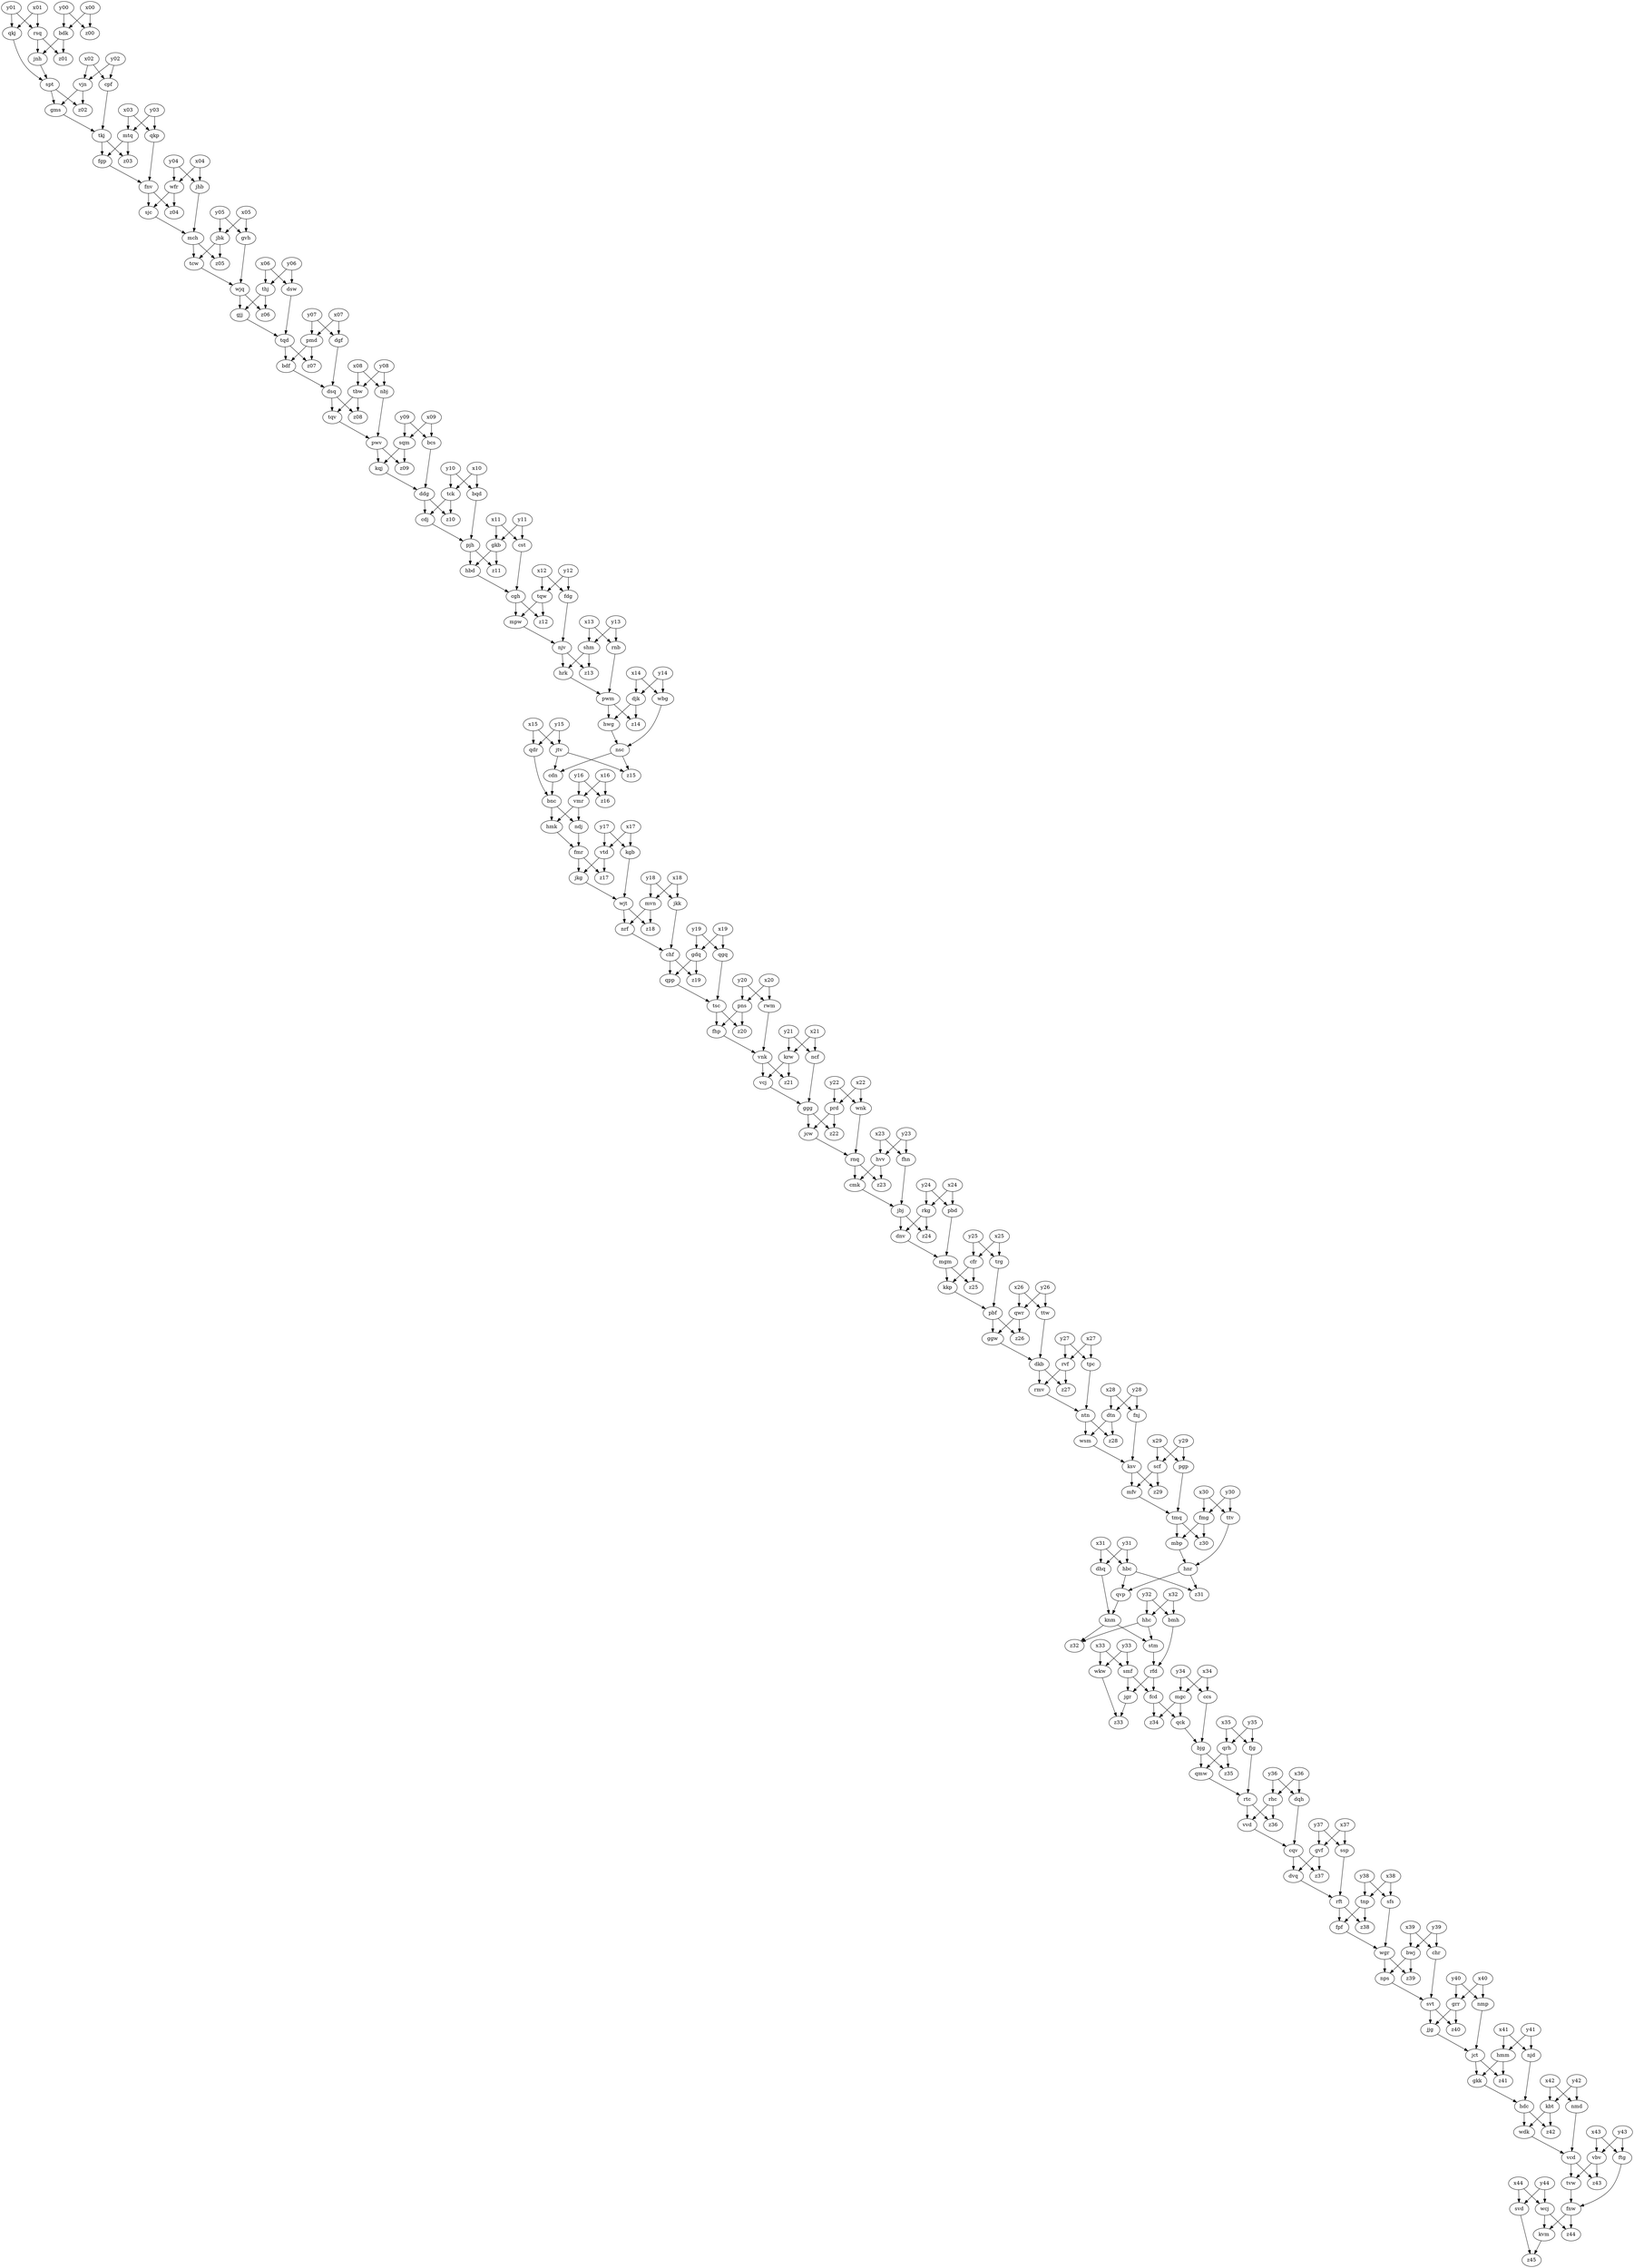 digraph G {
  y00 -> z00
  x00 -> z00
  bdk -> z01
  rsq -> z01
  spt -> z02
  vjn -> z02
  mtq -> z03
  tkj -> z03
  wfr -> z04
  fnv -> z04
  mch -> z05
  jbk -> z05
  wjq -> z06
  thj -> z06
  pmd -> z07
  tqd -> z07
  tbw -> z08
  dsq -> z08
  sqm -> z09
  pwv -> z09
  ddg -> z10
  tck -> z10
  gkb -> z11
  pjh -> z11
  cgh -> z12
  tqw -> z12
  shm -> z13
  njv -> z13
  djk -> z14
  pwm -> z14
  jtv -> z15
  nsc -> z15
  y16 -> z16
  x16 -> z16
  fmr -> z17
  vtd -> z17
  mvn -> z18
  wjt -> z18
  gdq -> z19
  chf -> z19
  pns -> z20
  tsc -> z20
  krw -> z21
  vnk -> z21
  prd -> z22
  ggg -> z22
  rnq -> z23
  hvv -> z23
  jbj -> z24
  rkg -> z24
  mgm -> z25
  cfr -> z25
  qwr -> z26
  pbf -> z26
  rvf -> z27
  dkb -> z27
  dtn -> z28
  ntn -> z28
  scf -> z29
  ksv -> z29
  tmq -> z30
  fmg -> z30
  hbc -> z31
  hnr -> z31
  hhc -> z32
  knm -> z32
  wkw -> z33
  jgr -> z33
  fcd -> z34
  mgc -> z34
  qrh -> z35
  bjg -> z35
  rtc -> z36
  rhc -> z36
  gvf -> z37
  cqv -> z37
  rft -> z38
  tnp -> z38
  wgr -> z39
  bwj -> z39
  svt -> z40
  grr -> z40
  jct -> z41
  hmm -> z41
  hdc -> z42
  kbt -> z42
  vcd -> z43
  vbv -> z43
  wcj -> z44
  fnw -> z44
  kvm -> z45
  svd -> z45
  x00 -> bdk
  y00 -> bdk
  y01 -> rsq
  x01 -> rsq
  jnh -> spt
  qkj -> spt
  y02 -> vjn
  x02 -> vjn
  y03 -> mtq
  x03 -> mtq
  gms -> tkj
  cpf -> tkj
  x04 -> wfr
  y04 -> wfr
  fgp -> fnv
  qkp -> fnv
  sjc -> mch
  jhb -> mch
  x05 -> jbk
  y05 -> jbk
  tcw -> wjq
  gvh -> wjq
  y06 -> thj
  x06 -> thj
  x07 -> pmd
  y07 -> pmd
  gjj -> tqd
  dsw -> tqd
  y08 -> tbw
  x08 -> tbw
  bdf -> dsq
  dgf -> dsq
  x09 -> sqm
  y09 -> sqm
  nbj -> pwv
  tqv -> pwv
  kqj -> ddg
  bcs -> ddg
  x10 -> tck
  y10 -> tck
  y11 -> gkb
  x11 -> gkb
  cdj -> pjh
  bqd -> pjh
  hbd -> cgh
  cst -> cgh
  y12 -> tqw
  x12 -> tqw
  y13 -> shm
  x13 -> shm
  fdg -> njv
  mpw -> njv
  y14 -> djk
  x14 -> djk
  hrk -> pwm
  rnb -> pwm
  y15 -> jtv
  x15 -> jtv
  wbg -> nsc
  hwg -> nsc
  hmk -> fmr
  ndj -> fmr
  y17 -> vtd
  x17 -> vtd
  x18 -> mvn
  y18 -> mvn
  jkg -> wjt
  kgb -> wjt
  x19 -> gdq
  y19 -> gdq
  nrf -> chf
  jkk -> chf
  x20 -> pns
  y20 -> pns
  qgq -> tsc
  qpp -> tsc
  x21 -> krw
  y21 -> krw
  fhp -> vnk
  rwm -> vnk
  x22 -> prd
  y22 -> prd
  ncf -> ggg
  vcj -> ggg
  jcw -> rnq
  wnk -> rnq
  y23 -> hvv
  x23 -> hvv
  cmk -> jbj
  fhn -> jbj
  x24 -> rkg
  y24 -> rkg
  dnv -> mgm
  pbd -> mgm
  x25 -> cfr
  y25 -> cfr
  y26 -> qwr
  x26 -> qwr
  trg -> pbf
  kkp -> pbf
  x27 -> rvf
  y27 -> rvf
  ttw -> dkb
  ggw -> dkb
  y28 -> dtn
  x28 -> dtn
  tpc -> ntn
  rmv -> ntn
  y29 -> scf
  x29 -> scf
  fnj -> ksv
  wsm -> ksv
  pgp -> tmq
  mfv -> tmq
  y30 -> fmg
  x30 -> fmg
  y31 -> hbc
  x31 -> hbc
  ttv -> hnr
  mbp -> hnr
  x32 -> hhc
  y32 -> hhc
  qvp -> knm
  dhq -> knm
  x33 -> wkw
  y33 -> wkw
  rfd -> jgr
  smf -> jgr
  smf -> fcd
  rfd -> fcd
  x34 -> mgc
  y34 -> mgc
  x35 -> qrh
  y35 -> qrh
  ccs -> bjg
  qck -> bjg
  fjg -> rtc
  qmw -> rtc
  x36 -> rhc
  y36 -> rhc
  x37 -> gvf
  y37 -> gvf
  vvd -> cqv
  dqh -> cqv
  dvq -> rft
  ssp -> rft
  x38 -> tnp
  y38 -> tnp
  sfs -> wgr
  fpf -> wgr
  y39 -> bwj
  x39 -> bwj
  chr -> svt
  nps -> svt
  x40 -> grr
  y40 -> grr
  nmp -> jct
  jjg -> jct
  y41 -> hmm
  x41 -> hmm
  gkk -> hdc
  njd -> hdc
  y42 -> kbt
  x42 -> kbt
  nmd -> vcd
  wdk -> vcd
  y43 -> vbv
  x43 -> vbv
  y44 -> wcj
  x44 -> wcj
  ftg -> fnw
  tvw -> fnw
  fnw -> kvm
  wcj -> kvm
  y44 -> svd
  x44 -> svd
  rsq -> jnh
  bdk -> jnh
  x01 -> qkj
  y01 -> qkj
  spt -> gms
  vjn -> gms
  y02 -> cpf
  x02 -> cpf
  mtq -> fgp
  tkj -> fgp
  y03 -> qkp
  x03 -> qkp
  wfr -> sjc
  fnv -> sjc
  x04 -> jhb
  y04 -> jhb
  mch -> tcw
  jbk -> tcw
  y05 -> gvh
  x05 -> gvh
  wjq -> gjj
  thj -> gjj
  x06 -> dsw
  y06 -> dsw
  tqd -> bdf
  pmd -> bdf
  y07 -> dgf
  x07 -> dgf
  x08 -> nbj
  y08 -> nbj
  dsq -> tqv
  tbw -> tqv
  pwv -> kqj
  sqm -> kqj
  x09 -> bcs
  y09 -> bcs
  tck -> cdj
  ddg -> cdj
  y10 -> bqd
  x10 -> bqd
  gkb -> hbd
  pjh -> hbd
  x11 -> cst
  y11 -> cst
  y12 -> fdg
  x12 -> fdg
  tqw -> mpw
  cgh -> mpw
  njv -> hrk
  shm -> hrk
  x13 -> rnb
  y13 -> rnb
  y14 -> wbg
  x14 -> wbg
  pwm -> hwg
  djk -> hwg
  vmr -> hmk
  bnc -> hmk
  bnc -> ndj
  vmr -> ndj
  fmr -> jkg
  vtd -> jkg
  x17 -> kgb
  y17 -> kgb
  mvn -> nrf
  wjt -> nrf
  y18 -> jkk
  x18 -> jkk
  y19 -> qgq
  x19 -> qgq
  chf -> qpp
  gdq -> qpp
  tsc -> fhp
  pns -> fhp
  x20 -> rwm
  y20 -> rwm
  x21 -> ncf
  y21 -> ncf
  krw -> vcj
  vnk -> vcj
  ggg -> jcw
  prd -> jcw
  y22 -> wnk
  x22 -> wnk
  hvv -> cmk
  rnq -> cmk
  x23 -> fhn
  y23 -> fhn
  jbj -> dnv
  rkg -> dnv
  y24 -> pbd
  x24 -> pbd
  y25 -> trg
  x25 -> trg
  mgm -> kkp
  cfr -> kkp
  y26 -> ttw
  x26 -> ttw
  pbf -> ggw
  qwr -> ggw
  y27 -> tpc
  x27 -> tpc
  dkb -> rmv
  rvf -> rmv
  x28 -> fnj
  y28 -> fnj
  ntn -> wsm
  dtn -> wsm
  x29 -> pgp
  y29 -> pgp
  scf -> mfv
  ksv -> mfv
  x30 -> ttv
  y30 -> ttv
  tmq -> mbp
  fmg -> mbp
  hbc -> qvp
  hnr -> qvp
  x31 -> dhq
  y31 -> dhq
  bmh -> rfd
  stm -> rfd
  x33 -> smf
  y33 -> smf
  x34 -> ccs
  y34 -> ccs
  fcd -> qck
  mgc -> qck
  x35 -> fjg
  y35 -> fjg
  bjg -> qmw
  qrh -> qmw
  rtc -> vvd
  rhc -> vvd
  y36 -> dqh
  x36 -> dqh
  cqv -> dvq
  gvf -> dvq
  y37 -> ssp
  x37 -> ssp
  x38 -> sfs
  y38 -> sfs
  tnp -> fpf
  rft -> fpf
  x39 -> chr
  y39 -> chr
  wgr -> nps
  bwj -> nps
  y40 -> nmp
  x40 -> nmp
  grr -> jjg
  svt -> jjg
  jct -> gkk
  hmm -> gkk
  y41 -> njd
  x41 -> njd
  y42 -> nmd
  x42 -> nmd
  hdc -> wdk
  kbt -> wdk
  y43 -> ftg
  x43 -> ftg
  vbv -> tvw
  vcd -> tvw
  y16 -> vmr
  x16 -> vmr
  cdn -> bnc
  qdr -> bnc
  x32 -> bmh
  y32 -> bmh
  hhc -> stm
  knm -> stm
  jtv -> cdn
  nsc -> cdn
  y15 -> qdr
  x15 -> qdr
}
